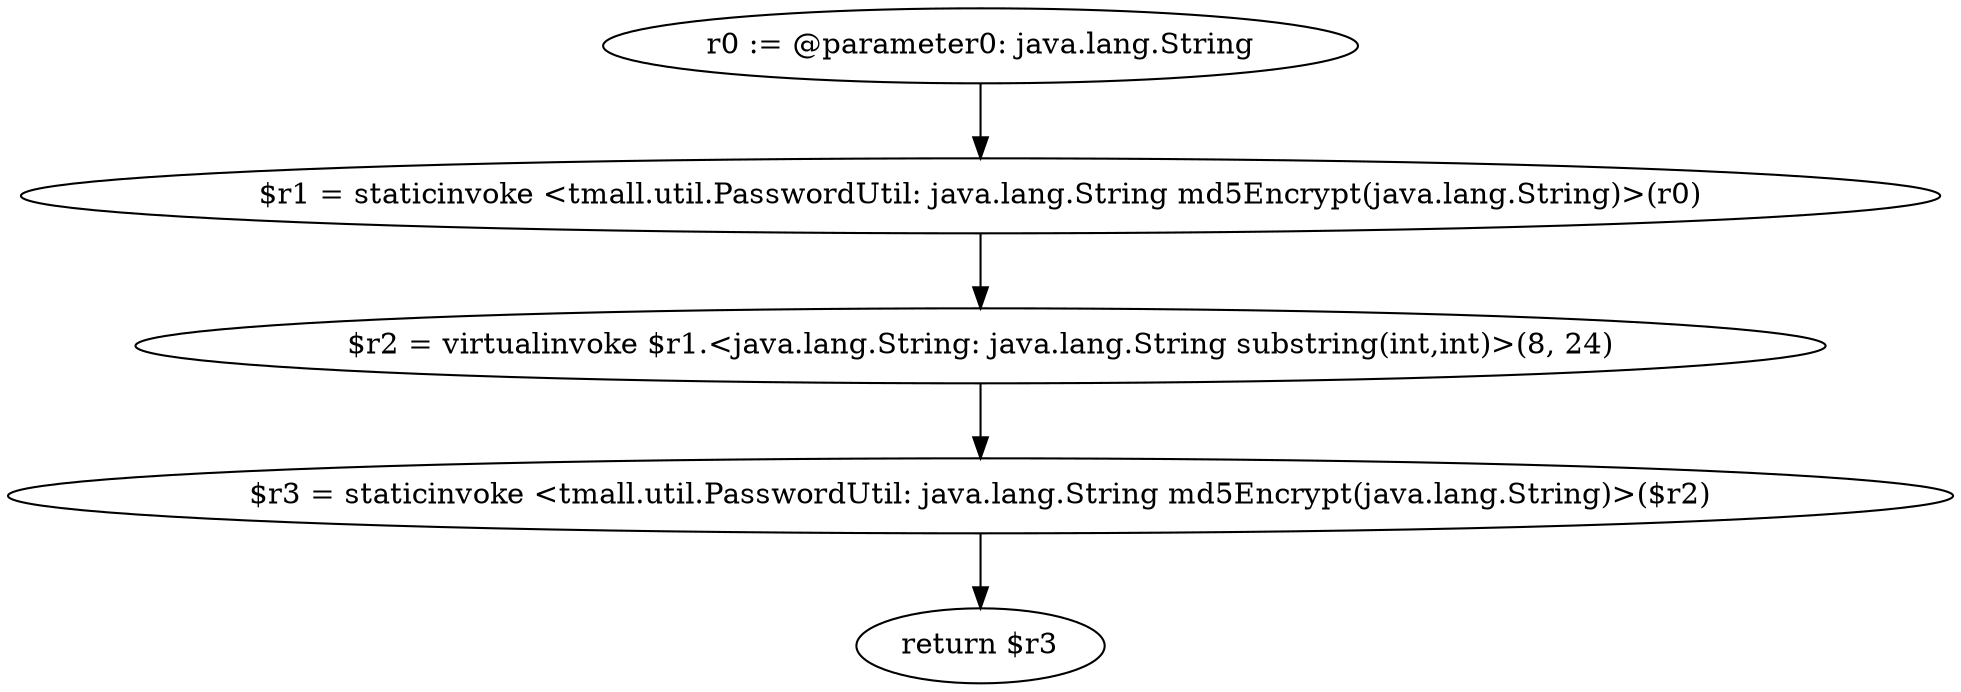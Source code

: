 digraph "unitGraph" {
    "r0 := @parameter0: java.lang.String"
    "$r1 = staticinvoke <tmall.util.PasswordUtil: java.lang.String md5Encrypt(java.lang.String)>(r0)"
    "$r2 = virtualinvoke $r1.<java.lang.String: java.lang.String substring(int,int)>(8, 24)"
    "$r3 = staticinvoke <tmall.util.PasswordUtil: java.lang.String md5Encrypt(java.lang.String)>($r2)"
    "return $r3"
    "r0 := @parameter0: java.lang.String"->"$r1 = staticinvoke <tmall.util.PasswordUtil: java.lang.String md5Encrypt(java.lang.String)>(r0)";
    "$r1 = staticinvoke <tmall.util.PasswordUtil: java.lang.String md5Encrypt(java.lang.String)>(r0)"->"$r2 = virtualinvoke $r1.<java.lang.String: java.lang.String substring(int,int)>(8, 24)";
    "$r2 = virtualinvoke $r1.<java.lang.String: java.lang.String substring(int,int)>(8, 24)"->"$r3 = staticinvoke <tmall.util.PasswordUtil: java.lang.String md5Encrypt(java.lang.String)>($r2)";
    "$r3 = staticinvoke <tmall.util.PasswordUtil: java.lang.String md5Encrypt(java.lang.String)>($r2)"->"return $r3";
}
